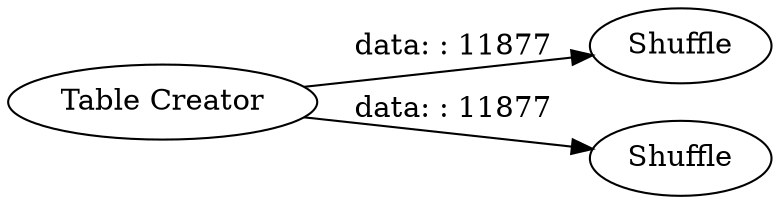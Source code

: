 digraph {
	"6529483534209233488_30" [label=Shuffle]
	"6529483534209233488_4" [label="Table Creator"]
	"6529483534209233488_31" [label=Shuffle]
	"6529483534209233488_4" -> "6529483534209233488_30" [label="data: : 11877"]
	"6529483534209233488_4" -> "6529483534209233488_31" [label="data: : 11877"]
	rankdir=LR
}
